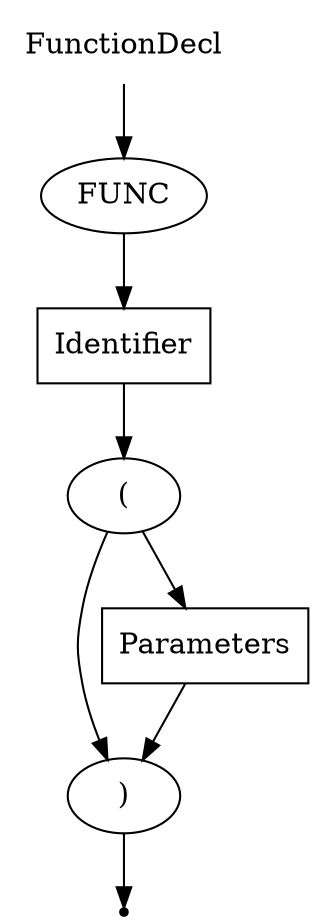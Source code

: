 digraph FunctionDecl {
  start [label="FunctionDecl" shape=plaintext];
  A [label="FUNC" shape=oval];
  B [label="Identifier" shape=box];
  C [label="(" shape=oval];
  D [label=")" shape=oval];
  E [label="Parameters" shape=box];
  end [label="" shape=point];
  start -> A;
  A -> B;
  B -> C;
  C -> E;
  C -> D;
  D -> end;
  E -> D;
}